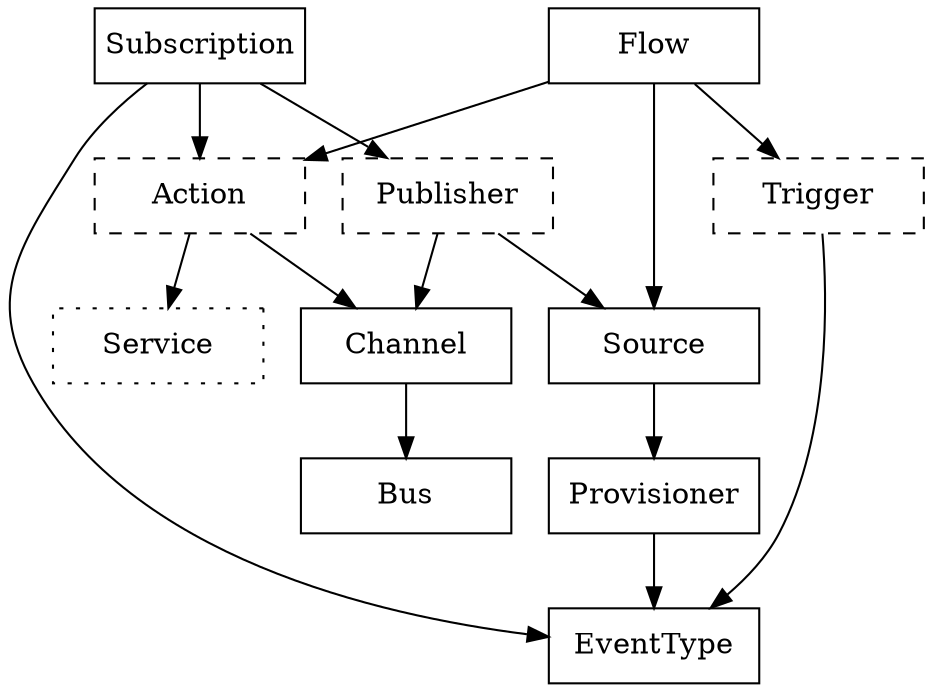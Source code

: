 // This is the overview graph for object refrences in the control plane.
//
// To reproduce the PNG, run the following:
// $ dot -Tpng overview-reference.dot -o overview-reference.png
//
digraph G {
  dir=TB; 
  node [shape=rectangle; width=1.4; height=.5; fixedsize=true;]

  Flow;
  Source;
  Provisioner;
  EventType;

  Publisher [style=dashed];
  Action [style=dashed];
  Trigger [style=dashed];

  Service [style=dotted];

  Bus;
  Channel;
  Subscription;

  Provisioner -> EventType;
  Source -> Provisioner;
 
  Flow -> Source;
  Flow -> Trigger;
  Flow -> Action;

  Channel -> Bus;
 
  Subscription -> Publisher;
  Subscription -> Action;
  Subscription -> EventType;

  Trigger -> EventType; 

  Action -> Channel;
  Action -> Service;

  Publisher -> Source;
  Publisher -> Channel;

  {rank=same; Publisher, Action, Trigger};

 // {rank=min; Flow; Source;}
}
